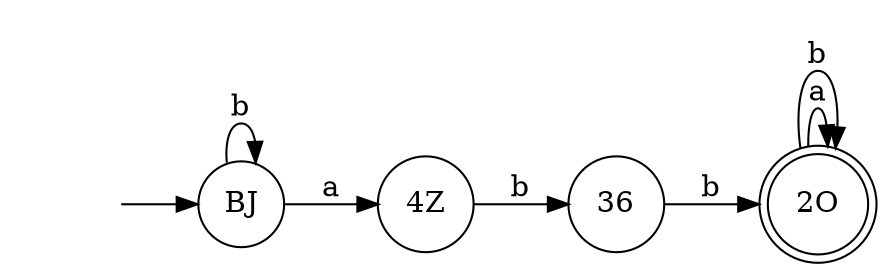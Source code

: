 digraph {
	graph [rankdir=LR]
	node [shape=circle]
	BJ
	node [shape=circle]
	"4Z"
	node [shape=circle]
	36
	node [shape=doublecircle]
	"2O"
	node [shape=none]
	""
	"" -> BJ
	BJ -> "4Z" [label=a]
	BJ -> BJ [label=b]
	"4Z" -> 36 [label=b]
	36 -> "2O" [label=b]
	"2O" -> "2O" [label=a]
	"2O" -> "2O" [label=b]
}

